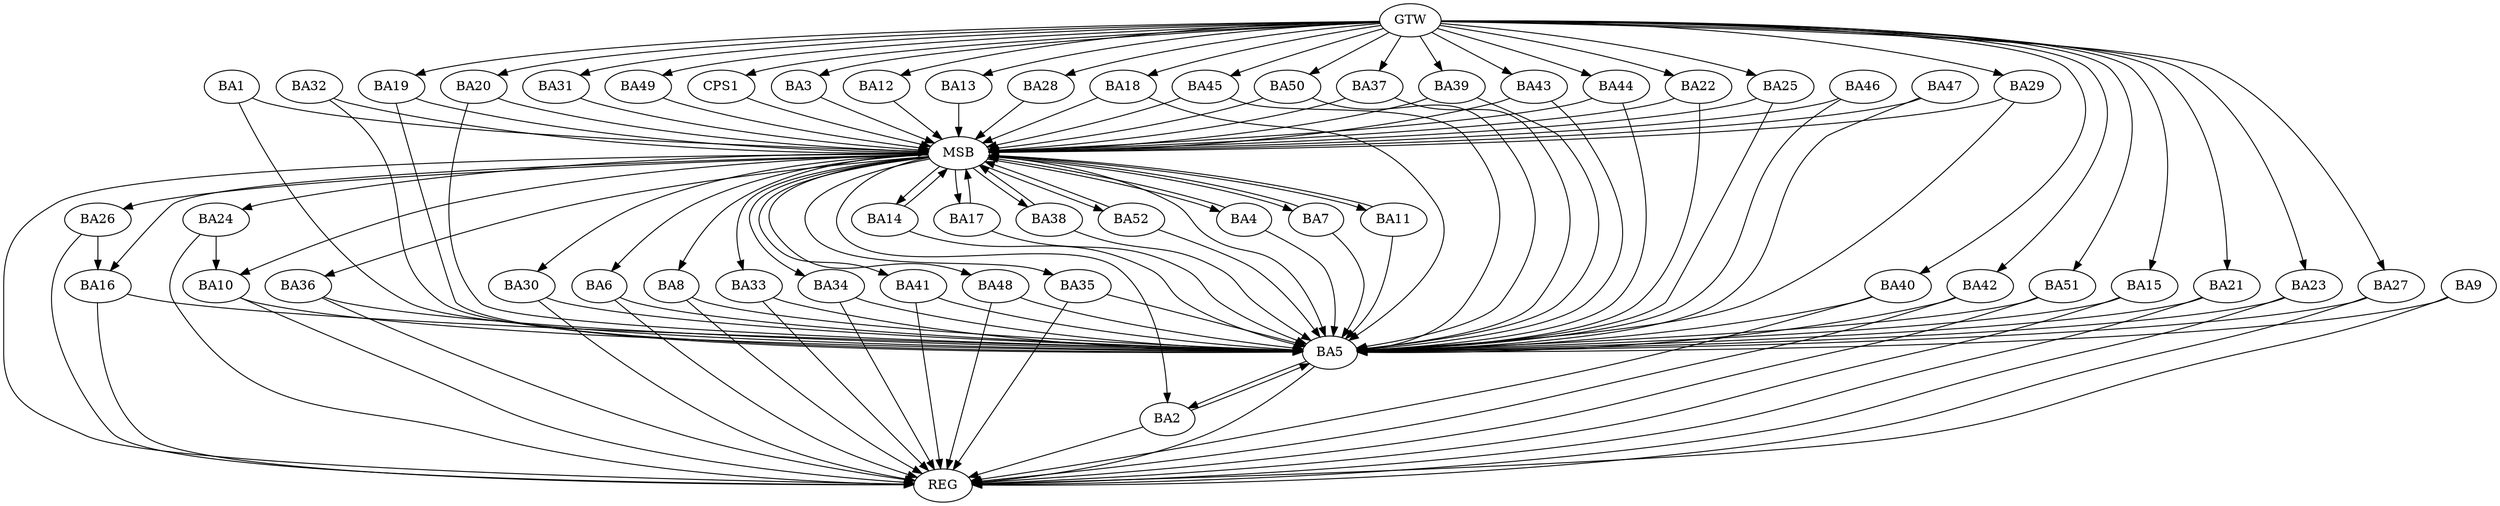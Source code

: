 strict digraph G {
  BA1 [ label="BA1" ];
  BA2 [ label="BA2" ];
  BA3 [ label="BA3" ];
  BA4 [ label="BA4" ];
  BA5 [ label="BA5" ];
  BA6 [ label="BA6" ];
  BA7 [ label="BA7" ];
  BA8 [ label="BA8" ];
  BA9 [ label="BA9" ];
  BA10 [ label="BA10" ];
  BA11 [ label="BA11" ];
  BA12 [ label="BA12" ];
  BA13 [ label="BA13" ];
  BA14 [ label="BA14" ];
  BA15 [ label="BA15" ];
  BA16 [ label="BA16" ];
  BA17 [ label="BA17" ];
  BA18 [ label="BA18" ];
  BA19 [ label="BA19" ];
  BA20 [ label="BA20" ];
  BA21 [ label="BA21" ];
  BA22 [ label="BA22" ];
  BA23 [ label="BA23" ];
  BA24 [ label="BA24" ];
  BA25 [ label="BA25" ];
  BA26 [ label="BA26" ];
  BA27 [ label="BA27" ];
  BA28 [ label="BA28" ];
  BA29 [ label="BA29" ];
  BA30 [ label="BA30" ];
  BA31 [ label="BA31" ];
  BA32 [ label="BA32" ];
  BA33 [ label="BA33" ];
  BA34 [ label="BA34" ];
  BA35 [ label="BA35" ];
  BA36 [ label="BA36" ];
  BA37 [ label="BA37" ];
  BA38 [ label="BA38" ];
  BA39 [ label="BA39" ];
  BA40 [ label="BA40" ];
  BA41 [ label="BA41" ];
  BA42 [ label="BA42" ];
  BA43 [ label="BA43" ];
  BA44 [ label="BA44" ];
  BA45 [ label="BA45" ];
  BA46 [ label="BA46" ];
  BA47 [ label="BA47" ];
  BA48 [ label="BA48" ];
  BA49 [ label="BA49" ];
  BA50 [ label="BA50" ];
  BA51 [ label="BA51" ];
  BA52 [ label="BA52" ];
  CPS1 [ label="CPS1" ];
  GTW [ label="GTW" ];
  REG [ label="REG" ];
  MSB [ label="MSB" ];
  BA5 -> BA2;
  BA6 -> BA5;
  BA8 -> BA5;
  BA10 -> BA5;
  BA23 -> BA5;
  BA24 -> BA10;
  BA26 -> BA16;
  BA30 -> BA5;
  GTW -> BA3;
  GTW -> BA12;
  GTW -> BA13;
  GTW -> BA15;
  GTW -> BA18;
  GTW -> BA19;
  GTW -> BA20;
  GTW -> BA21;
  GTW -> BA22;
  GTW -> BA23;
  GTW -> BA25;
  GTW -> BA27;
  GTW -> BA28;
  GTW -> BA29;
  GTW -> BA31;
  GTW -> BA37;
  GTW -> BA39;
  GTW -> BA40;
  GTW -> BA42;
  GTW -> BA43;
  GTW -> BA44;
  GTW -> BA45;
  GTW -> BA49;
  GTW -> BA50;
  GTW -> BA51;
  GTW -> CPS1;
  BA2 -> REG;
  BA5 -> REG;
  BA6 -> REG;
  BA8 -> REG;
  BA9 -> REG;
  BA10 -> REG;
  BA15 -> REG;
  BA16 -> REG;
  BA21 -> REG;
  BA23 -> REG;
  BA24 -> REG;
  BA26 -> REG;
  BA27 -> REG;
  BA30 -> REG;
  BA33 -> REG;
  BA34 -> REG;
  BA35 -> REG;
  BA36 -> REG;
  BA40 -> REG;
  BA41 -> REG;
  BA42 -> REG;
  BA48 -> REG;
  BA51 -> REG;
  BA1 -> MSB;
  MSB -> BA2;
  MSB -> REG;
  BA3 -> MSB;
  BA4 -> MSB;
  BA7 -> MSB;
  MSB -> BA5;
  BA11 -> MSB;
  BA12 -> MSB;
  BA13 -> MSB;
  MSB -> BA10;
  BA14 -> MSB;
  MSB -> BA7;
  BA17 -> MSB;
  MSB -> BA6;
  BA18 -> MSB;
  BA19 -> MSB;
  MSB -> BA11;
  BA20 -> MSB;
  MSB -> BA17;
  BA22 -> MSB;
  BA25 -> MSB;
  MSB -> BA4;
  BA28 -> MSB;
  MSB -> BA14;
  BA29 -> MSB;
  MSB -> BA16;
  BA31 -> MSB;
  MSB -> BA8;
  BA32 -> MSB;
  BA37 -> MSB;
  BA38 -> MSB;
  MSB -> BA24;
  BA39 -> MSB;
  MSB -> BA33;
  BA43 -> MSB;
  MSB -> BA26;
  BA44 -> MSB;
  MSB -> BA34;
  BA45 -> MSB;
  MSB -> BA41;
  BA46 -> MSB;
  BA47 -> MSB;
  BA49 -> MSB;
  MSB -> BA48;
  BA50 -> MSB;
  BA52 -> MSB;
  CPS1 -> MSB;
  MSB -> BA52;
  MSB -> BA36;
  MSB -> BA38;
  MSB -> BA35;
  MSB -> BA30;
  BA32 -> BA5;
  BA14 -> BA5;
  BA9 -> BA5;
  BA52 -> BA5;
  BA21 -> BA5;
  BA51 -> BA5;
  BA19 -> BA5;
  BA37 -> BA5;
  BA45 -> BA5;
  BA50 -> BA5;
  BA7 -> BA5;
  BA34 -> BA5;
  BA46 -> BA5;
  BA2 -> BA5;
  BA44 -> BA5;
  BA17 -> BA5;
  BA25 -> BA5;
  BA22 -> BA5;
  BA29 -> BA5;
  BA33 -> BA5;
  BA18 -> BA5;
  BA27 -> BA5;
  BA35 -> BA5;
  BA16 -> BA5;
  BA38 -> BA5;
  BA15 -> BA5;
  BA48 -> BA5;
  BA39 -> BA5;
  BA36 -> BA5;
  BA41 -> BA5;
  BA43 -> BA5;
  BA11 -> BA5;
  BA1 -> BA5;
  BA20 -> BA5;
  BA4 -> BA5;
  BA40 -> BA5;
  BA42 -> BA5;
  BA47 -> BA5;
}
